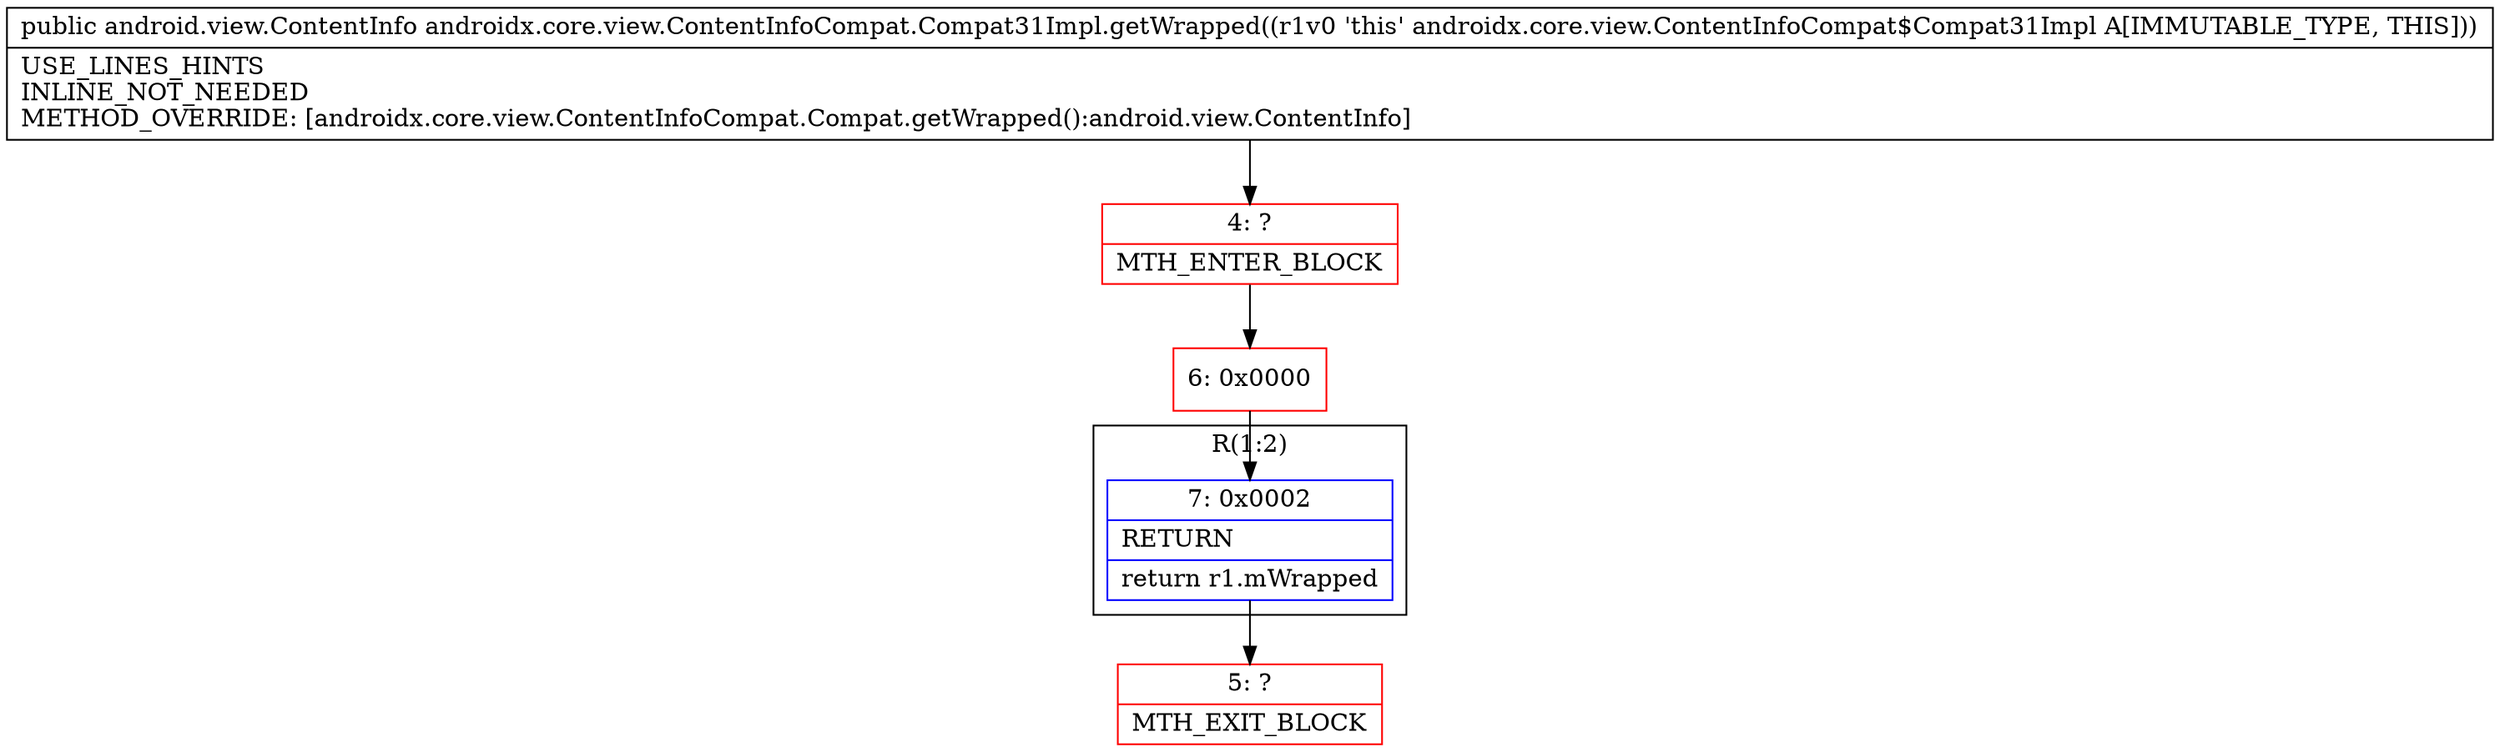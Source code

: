 digraph "CFG forandroidx.core.view.ContentInfoCompat.Compat31Impl.getWrapped()Landroid\/view\/ContentInfo;" {
subgraph cluster_Region_996548974 {
label = "R(1:2)";
node [shape=record,color=blue];
Node_7 [shape=record,label="{7\:\ 0x0002|RETURN\l|return r1.mWrapped\l}"];
}
Node_4 [shape=record,color=red,label="{4\:\ ?|MTH_ENTER_BLOCK\l}"];
Node_6 [shape=record,color=red,label="{6\:\ 0x0000}"];
Node_5 [shape=record,color=red,label="{5\:\ ?|MTH_EXIT_BLOCK\l}"];
MethodNode[shape=record,label="{public android.view.ContentInfo androidx.core.view.ContentInfoCompat.Compat31Impl.getWrapped((r1v0 'this' androidx.core.view.ContentInfoCompat$Compat31Impl A[IMMUTABLE_TYPE, THIS]))  | USE_LINES_HINTS\lINLINE_NOT_NEEDED\lMETHOD_OVERRIDE: [androidx.core.view.ContentInfoCompat.Compat.getWrapped():android.view.ContentInfo]\l}"];
MethodNode -> Node_4;Node_7 -> Node_5;
Node_4 -> Node_6;
Node_6 -> Node_7;
}

